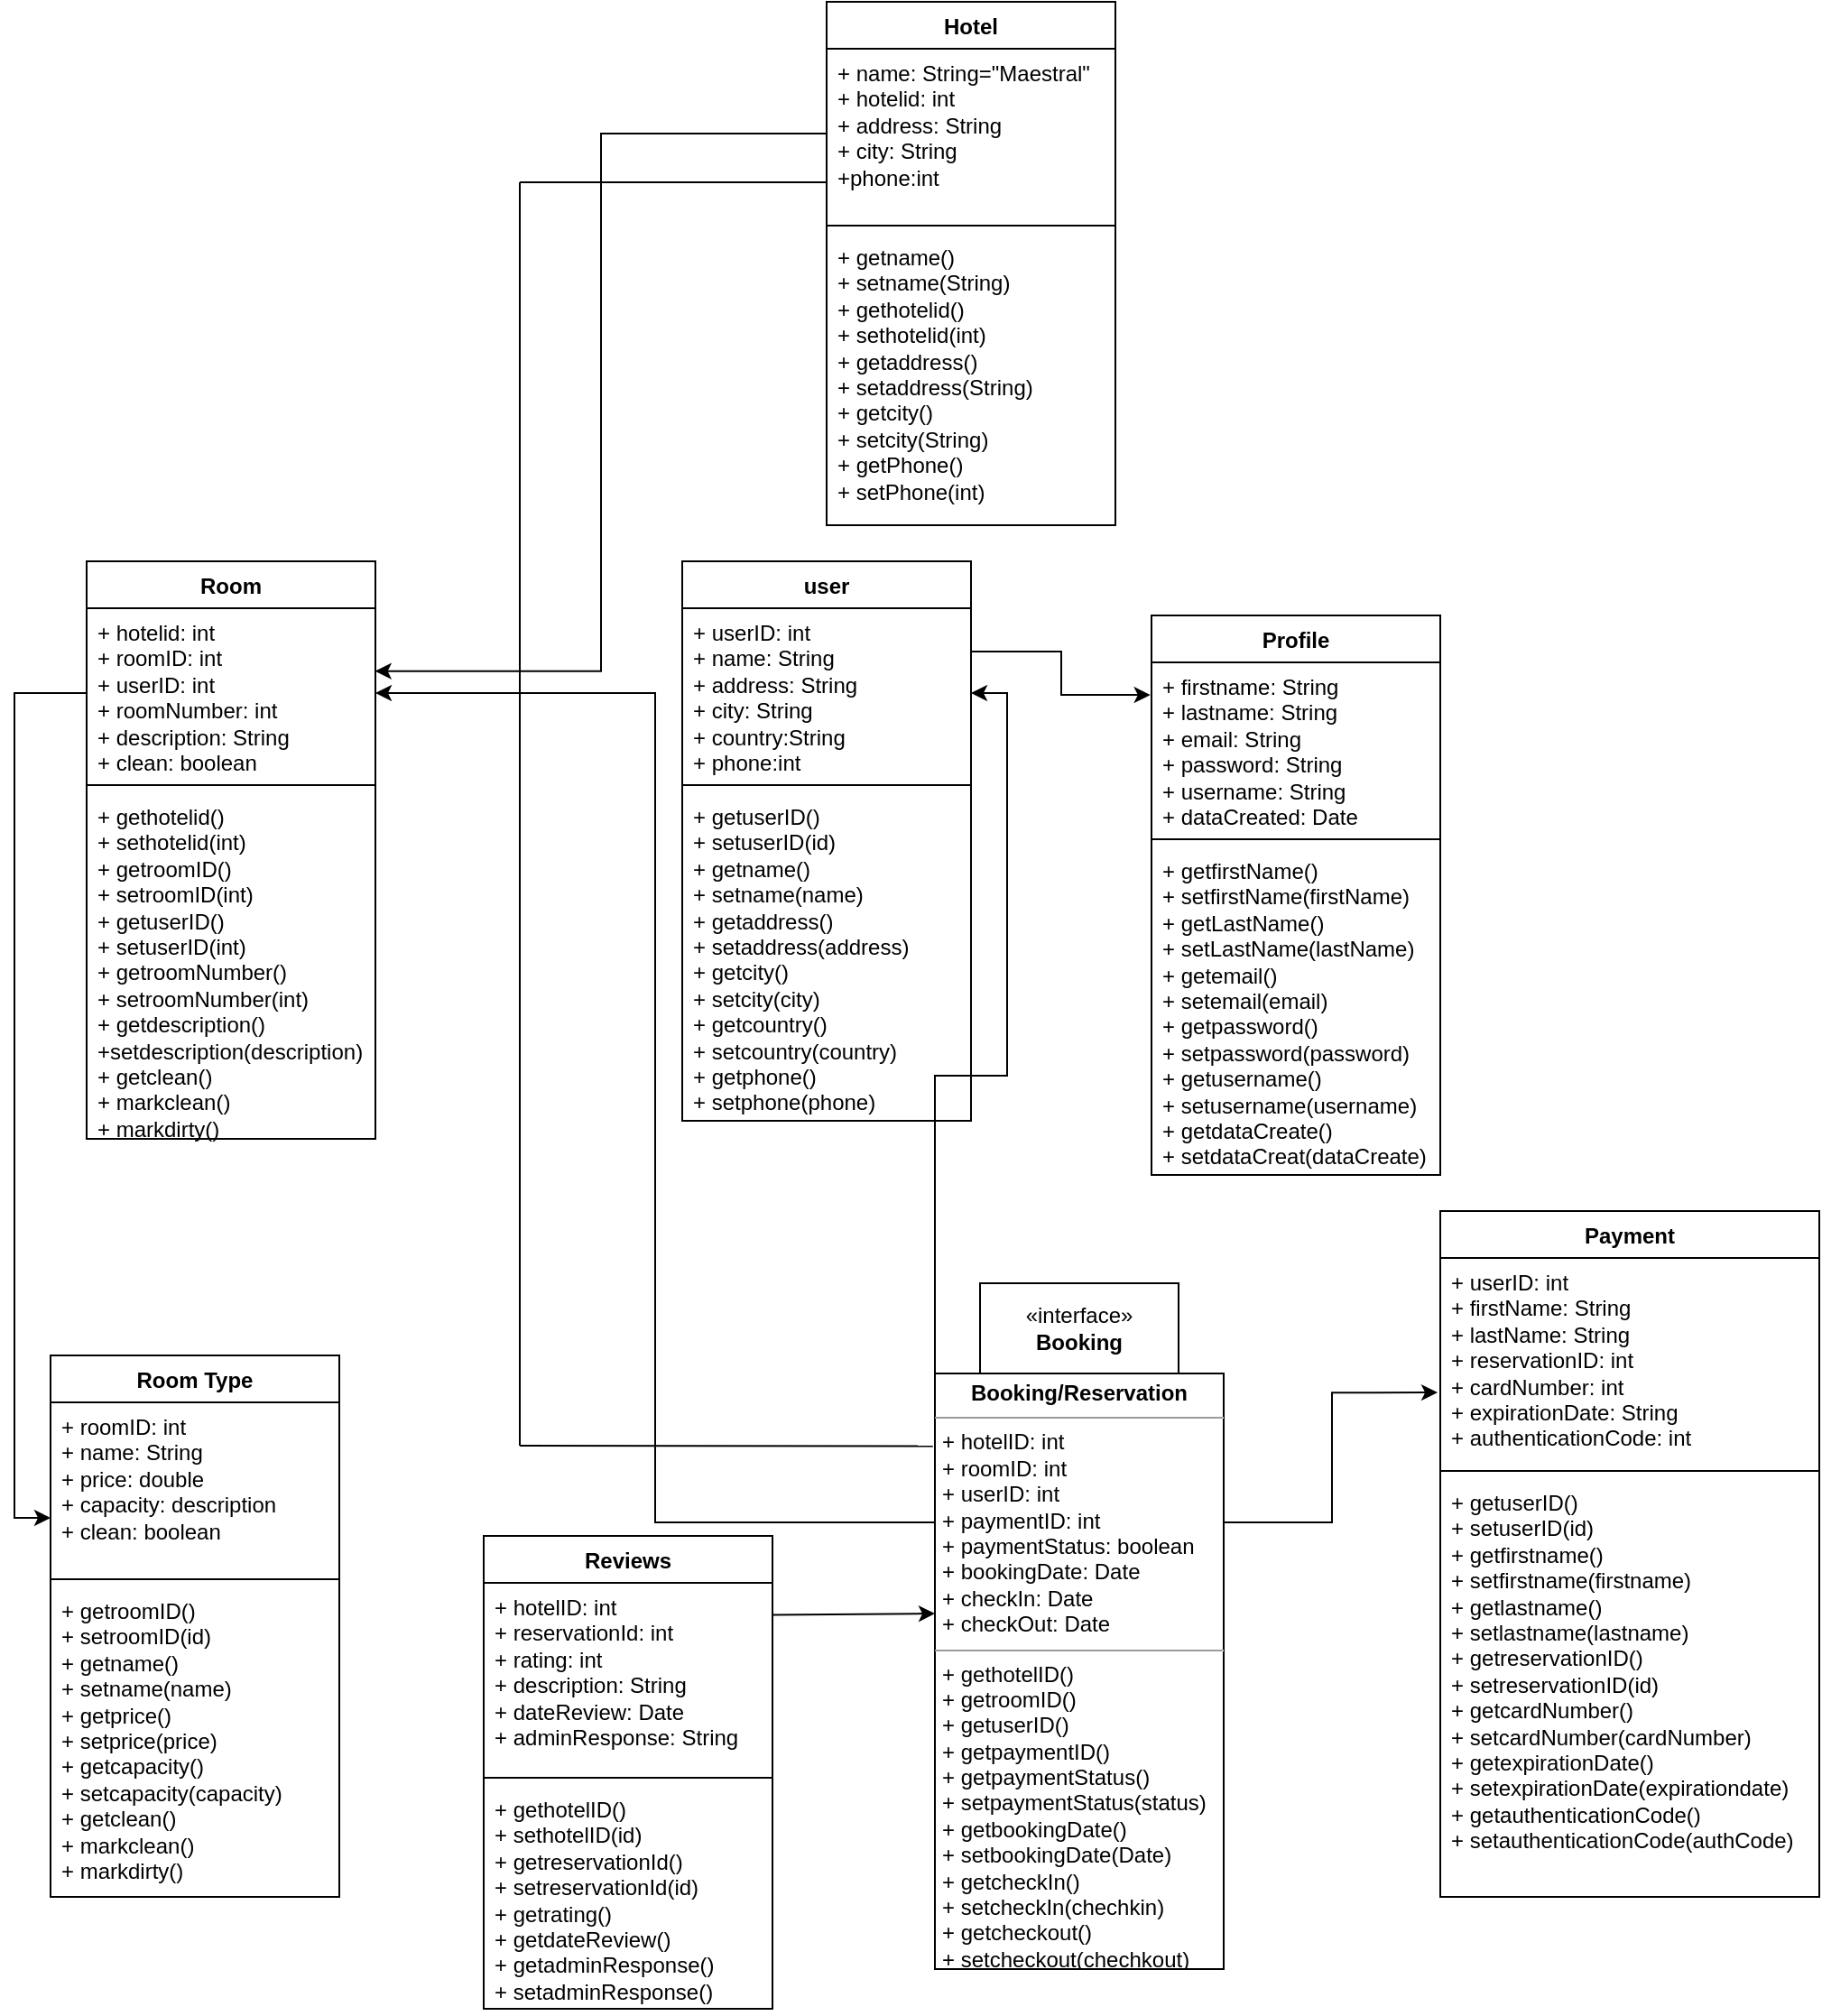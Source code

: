<mxfile version="22.1.11" type="device">
  <diagram name="Page-1" id="9f46799a-70d6-7492-0946-bef42562c5a5">
    <mxGraphModel dx="1822" dy="1049" grid="1" gridSize="10" guides="1" tooltips="1" connect="1" arrows="1" fold="1" page="1" pageScale="1" pageWidth="1100" pageHeight="850" background="none" math="0" shadow="0">
      <root>
        <mxCell id="0" />
        <mxCell id="1" parent="0" />
        <mxCell id="sUcjQJHlJMkvDkXxaXbN-1" value="Hotel" style="swimlane;fontStyle=1;align=center;verticalAlign=top;childLayout=stackLayout;horizontal=1;startSize=26;horizontalStack=0;resizeParent=1;resizeParentMax=0;resizeLast=0;collapsible=1;marginBottom=0;whiteSpace=wrap;html=1;" vertex="1" parent="1">
          <mxGeometry x="470" y="10" width="160" height="290" as="geometry" />
        </mxCell>
        <mxCell id="sUcjQJHlJMkvDkXxaXbN-2" value="+ name: String=&quot;Maestral&quot;&lt;br&gt;+ hotelid: int&lt;br&gt;+ address: String&lt;br&gt;+ city: String&lt;br&gt;+phone:int" style="text;strokeColor=none;fillColor=none;align=left;verticalAlign=top;spacingLeft=4;spacingRight=4;overflow=hidden;rotatable=0;points=[[0,0.5],[1,0.5]];portConstraint=eastwest;whiteSpace=wrap;html=1;" vertex="1" parent="sUcjQJHlJMkvDkXxaXbN-1">
          <mxGeometry y="26" width="160" height="94" as="geometry" />
        </mxCell>
        <mxCell id="sUcjQJHlJMkvDkXxaXbN-3" value="" style="line;strokeWidth=1;fillColor=none;align=left;verticalAlign=middle;spacingTop=-1;spacingLeft=3;spacingRight=3;rotatable=0;labelPosition=right;points=[];portConstraint=eastwest;strokeColor=inherit;" vertex="1" parent="sUcjQJHlJMkvDkXxaXbN-1">
          <mxGeometry y="120" width="160" height="8" as="geometry" />
        </mxCell>
        <mxCell id="sUcjQJHlJMkvDkXxaXbN-4" value="+ getname()&lt;br&gt;+ setname(String)&lt;br&gt;+ gethotelid()&lt;br&gt;+ sethotelid(int)&lt;br&gt;+ getaddress()&lt;br&gt;+ setaddress(String)&lt;br&gt;+ getcity()&lt;br&gt;+ setcity(String)&lt;br&gt;+ getPhone()&lt;br&gt;+ setPhone(int)&lt;br&gt;" style="text;strokeColor=none;fillColor=none;align=left;verticalAlign=top;spacingLeft=4;spacingRight=4;overflow=hidden;rotatable=0;points=[[0,0.5],[1,0.5]];portConstraint=eastwest;whiteSpace=wrap;html=1;" vertex="1" parent="sUcjQJHlJMkvDkXxaXbN-1">
          <mxGeometry y="128" width="160" height="162" as="geometry" />
        </mxCell>
        <mxCell id="sUcjQJHlJMkvDkXxaXbN-9" value="Room" style="swimlane;fontStyle=1;align=center;verticalAlign=top;childLayout=stackLayout;horizontal=1;startSize=26;horizontalStack=0;resizeParent=1;resizeParentMax=0;resizeLast=0;collapsible=1;marginBottom=0;whiteSpace=wrap;html=1;" vertex="1" parent="1">
          <mxGeometry x="60" y="320" width="160" height="320" as="geometry" />
        </mxCell>
        <mxCell id="sUcjQJHlJMkvDkXxaXbN-10" value="+ hotelid: int&lt;br&gt;+ roomID: int&lt;br&gt;+ userID: int&amp;nbsp;&lt;br&gt;+ roomNumber: int&lt;br&gt;+ description: String&lt;br&gt;+ clean: boolean" style="text;strokeColor=none;fillColor=none;align=left;verticalAlign=top;spacingLeft=4;spacingRight=4;overflow=hidden;rotatable=0;points=[[0,0.5],[1,0.5]];portConstraint=eastwest;whiteSpace=wrap;html=1;" vertex="1" parent="sUcjQJHlJMkvDkXxaXbN-9">
          <mxGeometry y="26" width="160" height="94" as="geometry" />
        </mxCell>
        <mxCell id="sUcjQJHlJMkvDkXxaXbN-11" value="" style="line;strokeWidth=1;fillColor=none;align=left;verticalAlign=middle;spacingTop=-1;spacingLeft=3;spacingRight=3;rotatable=0;labelPosition=right;points=[];portConstraint=eastwest;strokeColor=inherit;" vertex="1" parent="sUcjQJHlJMkvDkXxaXbN-9">
          <mxGeometry y="120" width="160" height="8" as="geometry" />
        </mxCell>
        <mxCell id="sUcjQJHlJMkvDkXxaXbN-12" value="+ gethotelid()&lt;br&gt;+ sethotelid(int)&lt;br&gt;+ getroomID()&lt;br&gt;+ setroomID(int)&lt;br&gt;+ getuserID()&lt;br&gt;+ setuserID(int)&lt;br&gt;+ getroomNumber()&lt;br&gt;+ setroomNumber(int)&lt;br&gt;+ getdescription()&lt;br&gt;+setdescription(description)&lt;br&gt;+ getclean()&lt;br&gt;+ markclean()&lt;br&gt;+ markdirty()&lt;br&gt;&lt;br&gt;" style="text;strokeColor=none;fillColor=none;align=left;verticalAlign=top;spacingLeft=4;spacingRight=4;overflow=hidden;rotatable=0;points=[[0,0.5],[1,0.5]];portConstraint=eastwest;whiteSpace=wrap;html=1;" vertex="1" parent="sUcjQJHlJMkvDkXxaXbN-9">
          <mxGeometry y="128" width="160" height="192" as="geometry" />
        </mxCell>
        <mxCell id="sUcjQJHlJMkvDkXxaXbN-15" style="edgeStyle=orthogonalEdgeStyle;rounded=0;orthogonalLoop=1;jettySize=auto;html=1;entryX=0.999;entryY=0.371;entryDx=0;entryDy=0;entryPerimeter=0;" edge="1" parent="1" source="sUcjQJHlJMkvDkXxaXbN-2" target="sUcjQJHlJMkvDkXxaXbN-10">
          <mxGeometry relative="1" as="geometry" />
        </mxCell>
        <mxCell id="sUcjQJHlJMkvDkXxaXbN-16" value="Room Type" style="swimlane;fontStyle=1;align=center;verticalAlign=top;childLayout=stackLayout;horizontal=1;startSize=26;horizontalStack=0;resizeParent=1;resizeParentMax=0;resizeLast=0;collapsible=1;marginBottom=0;whiteSpace=wrap;html=1;" vertex="1" parent="1">
          <mxGeometry x="40" y="760" width="160" height="300" as="geometry" />
        </mxCell>
        <mxCell id="sUcjQJHlJMkvDkXxaXbN-17" value="+ roomID: int&lt;br&gt;+ name: String&lt;br&gt;+ price: double&lt;br&gt;+ capacity: description&lt;br&gt;+ clean: boolean&lt;br&gt;" style="text;strokeColor=none;fillColor=none;align=left;verticalAlign=top;spacingLeft=4;spacingRight=4;overflow=hidden;rotatable=0;points=[[0,0.5],[1,0.5]];portConstraint=eastwest;whiteSpace=wrap;html=1;" vertex="1" parent="sUcjQJHlJMkvDkXxaXbN-16">
          <mxGeometry y="26" width="160" height="94" as="geometry" />
        </mxCell>
        <mxCell id="sUcjQJHlJMkvDkXxaXbN-18" value="" style="line;strokeWidth=1;fillColor=none;align=left;verticalAlign=middle;spacingTop=-1;spacingLeft=3;spacingRight=3;rotatable=0;labelPosition=right;points=[];portConstraint=eastwest;strokeColor=inherit;" vertex="1" parent="sUcjQJHlJMkvDkXxaXbN-16">
          <mxGeometry y="120" width="160" height="8" as="geometry" />
        </mxCell>
        <mxCell id="sUcjQJHlJMkvDkXxaXbN-19" value="+ getroomID()&lt;br&gt;+ setroomID(id)&lt;br&gt;+ getname()&lt;br&gt;+ setname(name)&lt;br&gt;+ getprice()&lt;br&gt;+ setprice(price)&lt;br&gt;+ getcapacity()&lt;br&gt;+ setcapacity(capacity)&lt;br&gt;+ getclean()&lt;br&gt;+ markclean()&lt;br&gt;+ markdirty()" style="text;strokeColor=none;fillColor=none;align=left;verticalAlign=top;spacingLeft=4;spacingRight=4;overflow=hidden;rotatable=0;points=[[0,0.5],[1,0.5]];portConstraint=eastwest;whiteSpace=wrap;html=1;" vertex="1" parent="sUcjQJHlJMkvDkXxaXbN-16">
          <mxGeometry y="128" width="160" height="172" as="geometry" />
        </mxCell>
        <mxCell id="sUcjQJHlJMkvDkXxaXbN-28" style="edgeStyle=orthogonalEdgeStyle;rounded=0;orthogonalLoop=1;jettySize=auto;html=1;exitX=0;exitY=0.25;exitDx=0;exitDy=0;entryX=1;entryY=0.5;entryDx=0;entryDy=0;" edge="1" parent="1" source="sUcjQJHlJMkvDkXxaXbN-26" target="sUcjQJHlJMkvDkXxaXbN-10">
          <mxGeometry relative="1" as="geometry">
            <mxPoint x="260" y="370" as="targetPoint" />
          </mxGeometry>
        </mxCell>
        <mxCell id="sUcjQJHlJMkvDkXxaXbN-36" style="edgeStyle=orthogonalEdgeStyle;rounded=0;orthogonalLoop=1;jettySize=auto;html=1;exitX=0;exitY=0;exitDx=0;exitDy=0;" edge="1" parent="1" source="sUcjQJHlJMkvDkXxaXbN-26" target="sUcjQJHlJMkvDkXxaXbN-32">
          <mxGeometry relative="1" as="geometry" />
        </mxCell>
        <mxCell id="sUcjQJHlJMkvDkXxaXbN-26" value="&lt;p style=&quot;margin:0px;margin-top:4px;text-align:center;&quot;&gt;&lt;b&gt;Booking/Reservation&lt;/b&gt;&lt;/p&gt;&lt;hr size=&quot;1&quot;&gt;&lt;p style=&quot;margin:0px;margin-left:4px;&quot;&gt;+ hotelID: int&lt;/p&gt;&lt;p style=&quot;margin:0px;margin-left:4px;&quot;&gt;+ roomID: int&lt;/p&gt;&lt;p style=&quot;margin:0px;margin-left:4px;&quot;&gt;+ userID: int&lt;/p&gt;&lt;p style=&quot;margin:0px;margin-left:4px;&quot;&gt;+ paymentID: int&lt;/p&gt;&lt;p style=&quot;margin:0px;margin-left:4px;&quot;&gt;+ paymentStatus: boolean&lt;/p&gt;&lt;p style=&quot;margin:0px;margin-left:4px;&quot;&gt;+ bookingDate: Date&lt;/p&gt;&lt;p style=&quot;margin:0px;margin-left:4px;&quot;&gt;+ checkIn: Date&lt;/p&gt;&lt;p style=&quot;margin:0px;margin-left:4px;&quot;&gt;+ checkOut: Date&lt;/p&gt;&lt;hr size=&quot;1&quot;&gt;&lt;p style=&quot;margin:0px;margin-left:4px;&quot;&gt;+ gethotelID()&lt;/p&gt;&lt;p style=&quot;margin:0px;margin-left:4px;&quot;&gt;+ getroomID()&lt;/p&gt;&lt;p style=&quot;margin:0px;margin-left:4px;&quot;&gt;+ getuserID()&lt;/p&gt;&lt;p style=&quot;margin:0px;margin-left:4px;&quot;&gt;+ getpaymentID()&lt;/p&gt;&lt;p style=&quot;margin:0px;margin-left:4px;&quot;&gt;+ getpaymentStatus()&lt;/p&gt;&lt;p style=&quot;margin:0px;margin-left:4px;&quot;&gt;+ setpaymentStatus(status)&lt;/p&gt;&lt;p style=&quot;margin:0px;margin-left:4px;&quot;&gt;+ getbookingDate()&lt;/p&gt;&lt;p style=&quot;margin:0px;margin-left:4px;&quot;&gt;+ setbookingDate(Date)&lt;/p&gt;&lt;p style=&quot;margin:0px;margin-left:4px;&quot;&gt;+ getcheckIn()&lt;/p&gt;&lt;p style=&quot;margin:0px;margin-left:4px;&quot;&gt;+ setcheckIn(chechkin)&lt;/p&gt;&lt;p style=&quot;margin:0px;margin-left:4px;&quot;&gt;+ getcheckout()&lt;/p&gt;&lt;p style=&quot;margin:0px;margin-left:4px;&quot;&gt;+ setcheckout(chechkout)&lt;/p&gt;" style="verticalAlign=top;align=left;overflow=fill;fontSize=12;fontFamily=Helvetica;html=1;whiteSpace=wrap;" vertex="1" parent="1">
          <mxGeometry x="530" y="770" width="160" height="330" as="geometry" />
        </mxCell>
        <mxCell id="sUcjQJHlJMkvDkXxaXbN-29" style="edgeStyle=orthogonalEdgeStyle;rounded=0;orthogonalLoop=1;jettySize=auto;html=1;exitX=0;exitY=0.5;exitDx=0;exitDy=0;entryX=0;entryY=0.681;entryDx=0;entryDy=0;entryPerimeter=0;" edge="1" parent="1" source="sUcjQJHlJMkvDkXxaXbN-10" target="sUcjQJHlJMkvDkXxaXbN-17">
          <mxGeometry relative="1" as="geometry">
            <mxPoint x="10" y="850" as="targetPoint" />
          </mxGeometry>
        </mxCell>
        <mxCell id="sUcjQJHlJMkvDkXxaXbN-31" value="user" style="swimlane;fontStyle=1;align=center;verticalAlign=top;childLayout=stackLayout;horizontal=1;startSize=26;horizontalStack=0;resizeParent=1;resizeParentMax=0;resizeLast=0;collapsible=1;marginBottom=0;whiteSpace=wrap;html=1;" vertex="1" parent="1">
          <mxGeometry x="390" y="320" width="160" height="310" as="geometry" />
        </mxCell>
        <mxCell id="sUcjQJHlJMkvDkXxaXbN-32" value="+ userID: int&lt;br&gt;+ name: String&lt;br&gt;+ address: String&lt;br&gt;+ city: String&lt;br&gt;+ country:String&lt;br&gt;+ phone:int" style="text;strokeColor=none;fillColor=none;align=left;verticalAlign=top;spacingLeft=4;spacingRight=4;overflow=hidden;rotatable=0;points=[[0,0.5],[1,0.5]];portConstraint=eastwest;whiteSpace=wrap;html=1;" vertex="1" parent="sUcjQJHlJMkvDkXxaXbN-31">
          <mxGeometry y="26" width="160" height="94" as="geometry" />
        </mxCell>
        <mxCell id="sUcjQJHlJMkvDkXxaXbN-33" value="" style="line;strokeWidth=1;fillColor=none;align=left;verticalAlign=middle;spacingTop=-1;spacingLeft=3;spacingRight=3;rotatable=0;labelPosition=right;points=[];portConstraint=eastwest;strokeColor=inherit;" vertex="1" parent="sUcjQJHlJMkvDkXxaXbN-31">
          <mxGeometry y="120" width="160" height="8" as="geometry" />
        </mxCell>
        <mxCell id="sUcjQJHlJMkvDkXxaXbN-34" value="+ getuserID()&lt;br&gt;+ setuserID(id)&lt;br&gt;+ getname()&lt;br&gt;+ setname(name)&lt;br&gt;+ getaddress()&lt;br&gt;+ setaddress(address)&amp;nbsp;&lt;br&gt;+ getcity()&lt;br&gt;+ setcity(city)&lt;br&gt;+ getcountry()&lt;br&gt;+ setcountry(country)&lt;br&gt;+ getphone()&lt;br&gt;+ setphone(phone)&lt;br&gt;" style="text;strokeColor=none;fillColor=none;align=left;verticalAlign=top;spacingLeft=4;spacingRight=4;overflow=hidden;rotatable=0;points=[[0,0.5],[1,0.5]];portConstraint=eastwest;whiteSpace=wrap;html=1;" vertex="1" parent="sUcjQJHlJMkvDkXxaXbN-31">
          <mxGeometry y="128" width="160" height="182" as="geometry" />
        </mxCell>
        <mxCell id="sUcjQJHlJMkvDkXxaXbN-35" value="«interface»&lt;br&gt;&lt;b&gt;Booking&lt;/b&gt;" style="html=1;whiteSpace=wrap;" vertex="1" parent="1">
          <mxGeometry x="555" y="720" width="110" height="50" as="geometry" />
        </mxCell>
        <mxCell id="sUcjQJHlJMkvDkXxaXbN-37" value="" style="endArrow=none;html=1;rounded=0;" edge="1" parent="1">
          <mxGeometry width="50" height="50" relative="1" as="geometry">
            <mxPoint x="300" y="110" as="sourcePoint" />
            <mxPoint x="470" y="110" as="targetPoint" />
          </mxGeometry>
        </mxCell>
        <mxCell id="sUcjQJHlJMkvDkXxaXbN-38" value="" style="endArrow=none;html=1;rounded=0;" edge="1" parent="1">
          <mxGeometry width="50" height="50" relative="1" as="geometry">
            <mxPoint x="300" y="810" as="sourcePoint" />
            <mxPoint x="300" y="110" as="targetPoint" />
          </mxGeometry>
        </mxCell>
        <mxCell id="sUcjQJHlJMkvDkXxaXbN-39" value="" style="endArrow=none;html=1;rounded=0;entryX=-0.007;entryY=0.122;entryDx=0;entryDy=0;entryPerimeter=0;" edge="1" parent="1" target="sUcjQJHlJMkvDkXxaXbN-26">
          <mxGeometry width="50" height="50" relative="1" as="geometry">
            <mxPoint x="300" y="810" as="sourcePoint" />
            <mxPoint x="320" y="810" as="targetPoint" />
          </mxGeometry>
        </mxCell>
        <mxCell id="sUcjQJHlJMkvDkXxaXbN-40" value="Reviews" style="swimlane;fontStyle=1;align=center;verticalAlign=top;childLayout=stackLayout;horizontal=1;startSize=26;horizontalStack=0;resizeParent=1;resizeParentMax=0;resizeLast=0;collapsible=1;marginBottom=0;whiteSpace=wrap;html=1;" vertex="1" parent="1">
          <mxGeometry x="280" y="860" width="160" height="262" as="geometry" />
        </mxCell>
        <mxCell id="sUcjQJHlJMkvDkXxaXbN-41" value="+ hotelID: int&lt;br&gt;+ reservationId: int&lt;br&gt;+ rating: int&lt;br&gt;+ description: String&lt;br&gt;+ dateReview: Date&lt;br&gt;+ adminResponse: String" style="text;strokeColor=none;fillColor=none;align=left;verticalAlign=top;spacingLeft=4;spacingRight=4;overflow=hidden;rotatable=0;points=[[0,0.5],[1,0.5]];portConstraint=eastwest;whiteSpace=wrap;html=1;" vertex="1" parent="sUcjQJHlJMkvDkXxaXbN-40">
          <mxGeometry y="26" width="160" height="104" as="geometry" />
        </mxCell>
        <mxCell id="sUcjQJHlJMkvDkXxaXbN-42" value="" style="line;strokeWidth=1;fillColor=none;align=left;verticalAlign=middle;spacingTop=-1;spacingLeft=3;spacingRight=3;rotatable=0;labelPosition=right;points=[];portConstraint=eastwest;strokeColor=inherit;" vertex="1" parent="sUcjQJHlJMkvDkXxaXbN-40">
          <mxGeometry y="130" width="160" height="8" as="geometry" />
        </mxCell>
        <mxCell id="sUcjQJHlJMkvDkXxaXbN-43" value="+ gethotelID()&lt;br&gt;+ sethotelID(id)&lt;br&gt;+ getreservationId()&lt;br&gt;+ setreservationId(id)&lt;br&gt;+ getrating()&lt;br&gt;+ getdateReview()&lt;br&gt;+ getadminResponse()&lt;br&gt;+ setadminResponse()" style="text;strokeColor=none;fillColor=none;align=left;verticalAlign=top;spacingLeft=4;spacingRight=4;overflow=hidden;rotatable=0;points=[[0,0.5],[1,0.5]];portConstraint=eastwest;whiteSpace=wrap;html=1;" vertex="1" parent="sUcjQJHlJMkvDkXxaXbN-40">
          <mxGeometry y="138" width="160" height="124" as="geometry" />
        </mxCell>
        <mxCell id="sUcjQJHlJMkvDkXxaXbN-45" value="" style="endArrow=classic;html=1;rounded=0;exitX=1.002;exitY=0.171;exitDx=0;exitDy=0;exitPerimeter=0;" edge="1" parent="1" source="sUcjQJHlJMkvDkXxaXbN-41">
          <mxGeometry width="50" height="50" relative="1" as="geometry">
            <mxPoint x="440" y="900" as="sourcePoint" />
            <mxPoint x="530" y="903" as="targetPoint" />
          </mxGeometry>
        </mxCell>
        <mxCell id="sUcjQJHlJMkvDkXxaXbN-46" value="Payment" style="swimlane;fontStyle=1;align=center;verticalAlign=top;childLayout=stackLayout;horizontal=1;startSize=26;horizontalStack=0;resizeParent=1;resizeParentMax=0;resizeLast=0;collapsible=1;marginBottom=0;whiteSpace=wrap;html=1;" vertex="1" parent="1">
          <mxGeometry x="810" y="680" width="210" height="380" as="geometry" />
        </mxCell>
        <mxCell id="sUcjQJHlJMkvDkXxaXbN-47" value="+ userID: int&lt;br&gt;+ firstName: String&lt;br&gt;+ lastName: String&lt;br&gt;+ reservationID: int&lt;br&gt;+ cardNumber: int&lt;br&gt;+ expirationDate: String&lt;br&gt;+ authenticationCode: int" style="text;strokeColor=none;fillColor=none;align=left;verticalAlign=top;spacingLeft=4;spacingRight=4;overflow=hidden;rotatable=0;points=[[0,0.5],[1,0.5]];portConstraint=eastwest;whiteSpace=wrap;html=1;" vertex="1" parent="sUcjQJHlJMkvDkXxaXbN-46">
          <mxGeometry y="26" width="210" height="114" as="geometry" />
        </mxCell>
        <mxCell id="sUcjQJHlJMkvDkXxaXbN-48" value="" style="line;strokeWidth=1;fillColor=none;align=left;verticalAlign=middle;spacingTop=-1;spacingLeft=3;spacingRight=3;rotatable=0;labelPosition=right;points=[];portConstraint=eastwest;strokeColor=inherit;" vertex="1" parent="sUcjQJHlJMkvDkXxaXbN-46">
          <mxGeometry y="140" width="210" height="8" as="geometry" />
        </mxCell>
        <mxCell id="sUcjQJHlJMkvDkXxaXbN-49" value="+ getuserID()&lt;br&gt;+ setuserID(id)&lt;br&gt;+ getfirstname()&lt;br&gt;+ setfirstname(firstname)&lt;br&gt;+ getlastname()&amp;nbsp;&lt;br&gt;+ setlastname(lastname)&lt;br&gt;+ getreservationID()&lt;br&gt;+ setreservationID(id)&lt;br&gt;+ getcardNumber()&lt;br&gt;+ setcardNumber(cardNumber)&lt;br&gt;+ getexpirationDate()&lt;br&gt;+ setexpirationDate(expirationdate)&lt;br&gt;+ getauthenticationCode()&lt;br&gt;+ setauthenticationCode(authCode)&amp;nbsp;" style="text;strokeColor=none;fillColor=none;align=left;verticalAlign=top;spacingLeft=4;spacingRight=4;overflow=hidden;rotatable=0;points=[[0,0.5],[1,0.5]];portConstraint=eastwest;whiteSpace=wrap;html=1;" vertex="1" parent="sUcjQJHlJMkvDkXxaXbN-46">
          <mxGeometry y="148" width="210" height="232" as="geometry" />
        </mxCell>
        <mxCell id="sUcjQJHlJMkvDkXxaXbN-51" style="edgeStyle=orthogonalEdgeStyle;rounded=0;orthogonalLoop=1;jettySize=auto;html=1;exitX=1;exitY=0.25;exitDx=0;exitDy=0;entryX=-0.007;entryY=0.654;entryDx=0;entryDy=0;entryPerimeter=0;" edge="1" parent="1" source="sUcjQJHlJMkvDkXxaXbN-26" target="sUcjQJHlJMkvDkXxaXbN-47">
          <mxGeometry relative="1" as="geometry" />
        </mxCell>
        <mxCell id="sUcjQJHlJMkvDkXxaXbN-53" value="Profile" style="swimlane;fontStyle=1;align=center;verticalAlign=top;childLayout=stackLayout;horizontal=1;startSize=26;horizontalStack=0;resizeParent=1;resizeParentMax=0;resizeLast=0;collapsible=1;marginBottom=0;whiteSpace=wrap;html=1;" vertex="1" parent="1">
          <mxGeometry x="650" y="350" width="160" height="310" as="geometry" />
        </mxCell>
        <mxCell id="sUcjQJHlJMkvDkXxaXbN-54" value="+ firstname: String&lt;br&gt;+ lastname: String&lt;br&gt;+ email: String&lt;br&gt;+ password: String&lt;br&gt;+ username: String&lt;br&gt;+ dataCreated: Date" style="text;strokeColor=none;fillColor=none;align=left;verticalAlign=top;spacingLeft=4;spacingRight=4;overflow=hidden;rotatable=0;points=[[0,0.5],[1,0.5]];portConstraint=eastwest;whiteSpace=wrap;html=1;" vertex="1" parent="sUcjQJHlJMkvDkXxaXbN-53">
          <mxGeometry y="26" width="160" height="94" as="geometry" />
        </mxCell>
        <mxCell id="sUcjQJHlJMkvDkXxaXbN-55" value="" style="line;strokeWidth=1;fillColor=none;align=left;verticalAlign=middle;spacingTop=-1;spacingLeft=3;spacingRight=3;rotatable=0;labelPosition=right;points=[];portConstraint=eastwest;strokeColor=inherit;" vertex="1" parent="sUcjQJHlJMkvDkXxaXbN-53">
          <mxGeometry y="120" width="160" height="8" as="geometry" />
        </mxCell>
        <mxCell id="sUcjQJHlJMkvDkXxaXbN-56" value="+ getfirstName()&lt;br&gt;+ setfirstName(firstName)&lt;br&gt;+ getLastName()&lt;br&gt;+ setLastName(lastName)&lt;br&gt;+ getemail()&lt;br&gt;+ setemail(email)&lt;br&gt;+ getpassword()&lt;br&gt;+ setpassword(password)&lt;br&gt;+ getusername()&lt;br&gt;+ setusername(username)&lt;br&gt;+ getdataCreate()&lt;br&gt;+ setdataCreat(dataCreate)&lt;br&gt;&lt;br&gt;&amp;nbsp;" style="text;strokeColor=none;fillColor=none;align=left;verticalAlign=top;spacingLeft=4;spacingRight=4;overflow=hidden;rotatable=0;points=[[0,0.5],[1,0.5]];portConstraint=eastwest;whiteSpace=wrap;html=1;" vertex="1" parent="sUcjQJHlJMkvDkXxaXbN-53">
          <mxGeometry y="128" width="160" height="182" as="geometry" />
        </mxCell>
        <mxCell id="sUcjQJHlJMkvDkXxaXbN-57" style="edgeStyle=orthogonalEdgeStyle;rounded=0;orthogonalLoop=1;jettySize=auto;html=1;exitX=1;exitY=0.5;exitDx=0;exitDy=0;entryX=-0.004;entryY=0.192;entryDx=0;entryDy=0;entryPerimeter=0;" edge="1" parent="1" source="sUcjQJHlJMkvDkXxaXbN-32" target="sUcjQJHlJMkvDkXxaXbN-54">
          <mxGeometry relative="1" as="geometry">
            <Array as="points">
              <mxPoint x="550" y="370" />
              <mxPoint x="600" y="370" />
              <mxPoint x="600" y="394" />
            </Array>
          </mxGeometry>
        </mxCell>
      </root>
    </mxGraphModel>
  </diagram>
</mxfile>
